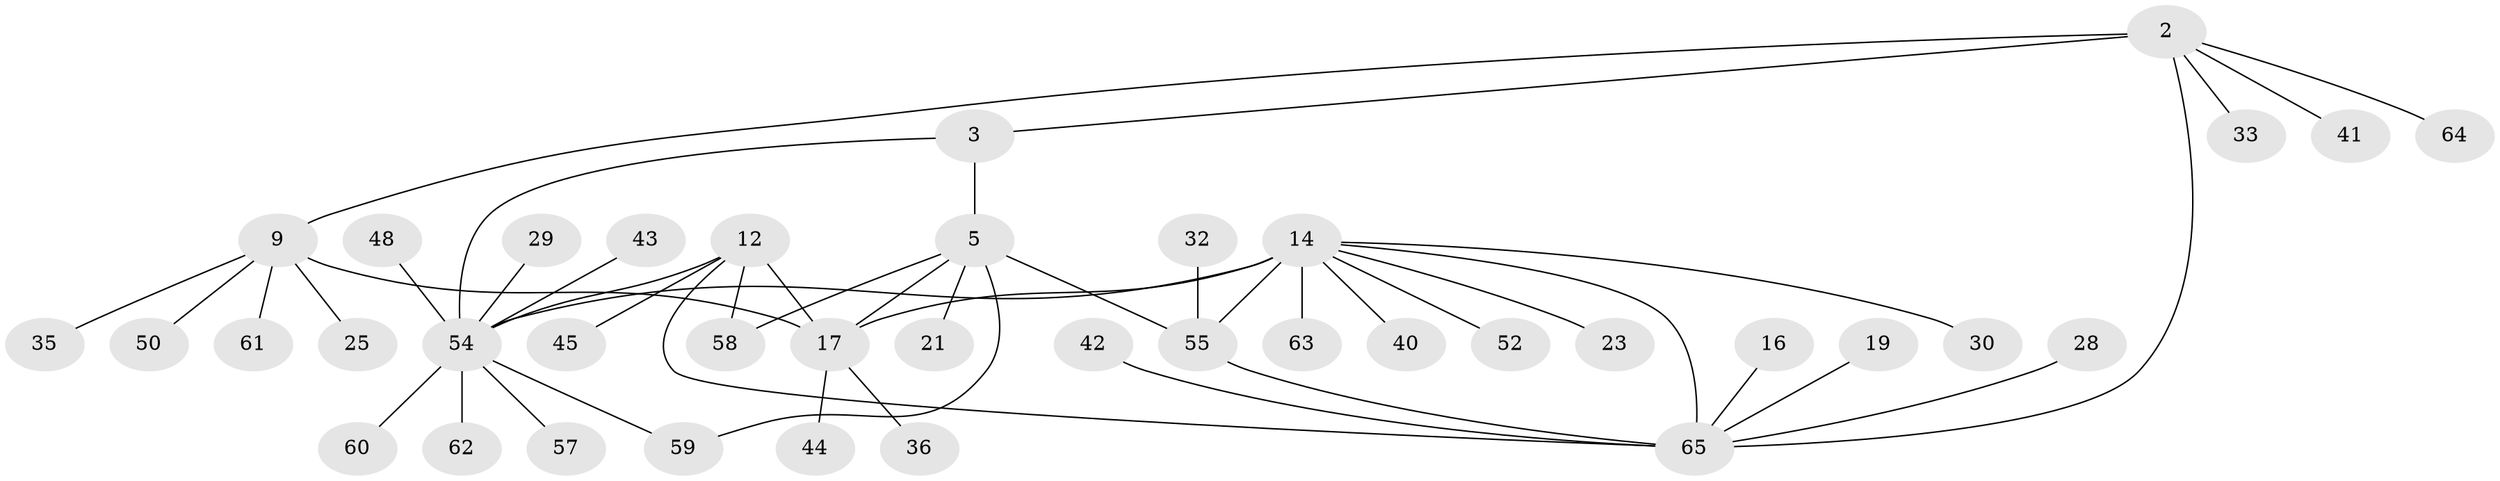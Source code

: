 // original degree distribution, {4: 0.06153846153846154, 5: 0.09230769230769231, 6: 0.046153846153846156, 2: 0.15384615384615385, 7: 0.046153846153846156, 11: 0.015384615384615385, 1: 0.5230769230769231, 3: 0.06153846153846154}
// Generated by graph-tools (version 1.1) at 2025/59/03/04/25 21:59:05]
// undirected, 39 vertices, 47 edges
graph export_dot {
graph [start="1"]
  node [color=gray90,style=filled];
  2 [super="+1"];
  3;
  5 [super="+4"];
  9 [super="+8"];
  12;
  14;
  16;
  17 [super="+7"];
  19;
  21;
  23;
  25;
  28;
  29;
  30;
  32 [super="+26"];
  33;
  35;
  36 [super="+22"];
  40 [super="+34"];
  41;
  42;
  43 [super="+31"];
  44;
  45;
  48;
  50;
  52 [super="+38"];
  54 [super="+51+15"];
  55 [super="+6"];
  57;
  58 [super="+47+53"];
  59 [super="+56"];
  60;
  61;
  62;
  63;
  64;
  65 [super="+27+11"];
  2 -- 3 [weight=2];
  2 -- 41;
  2 -- 64;
  2 -- 9;
  2 -- 33;
  2 -- 65;
  3 -- 5;
  3 -- 54 [weight=2];
  5 -- 21;
  5 -- 17;
  5 -- 55 [weight=2];
  5 -- 59;
  5 -- 58;
  9 -- 25;
  9 -- 35;
  9 -- 50;
  9 -- 61;
  9 -- 17 [weight=2];
  12 -- 17 [weight=2];
  12 -- 45;
  12 -- 54;
  12 -- 58;
  12 -- 65 [weight=2];
  14 -- 23;
  14 -- 30;
  14 -- 55 [weight=2];
  14 -- 63;
  14 -- 17;
  14 -- 65;
  14 -- 54 [weight=2];
  14 -- 40;
  14 -- 52;
  16 -- 65;
  17 -- 44;
  17 -- 36;
  19 -- 65;
  28 -- 65;
  29 -- 54;
  32 -- 55;
  42 -- 65;
  43 -- 54;
  48 -- 54;
  54 -- 57;
  54 -- 60;
  54 -- 62;
  54 -- 59;
  55 -- 65;
}
